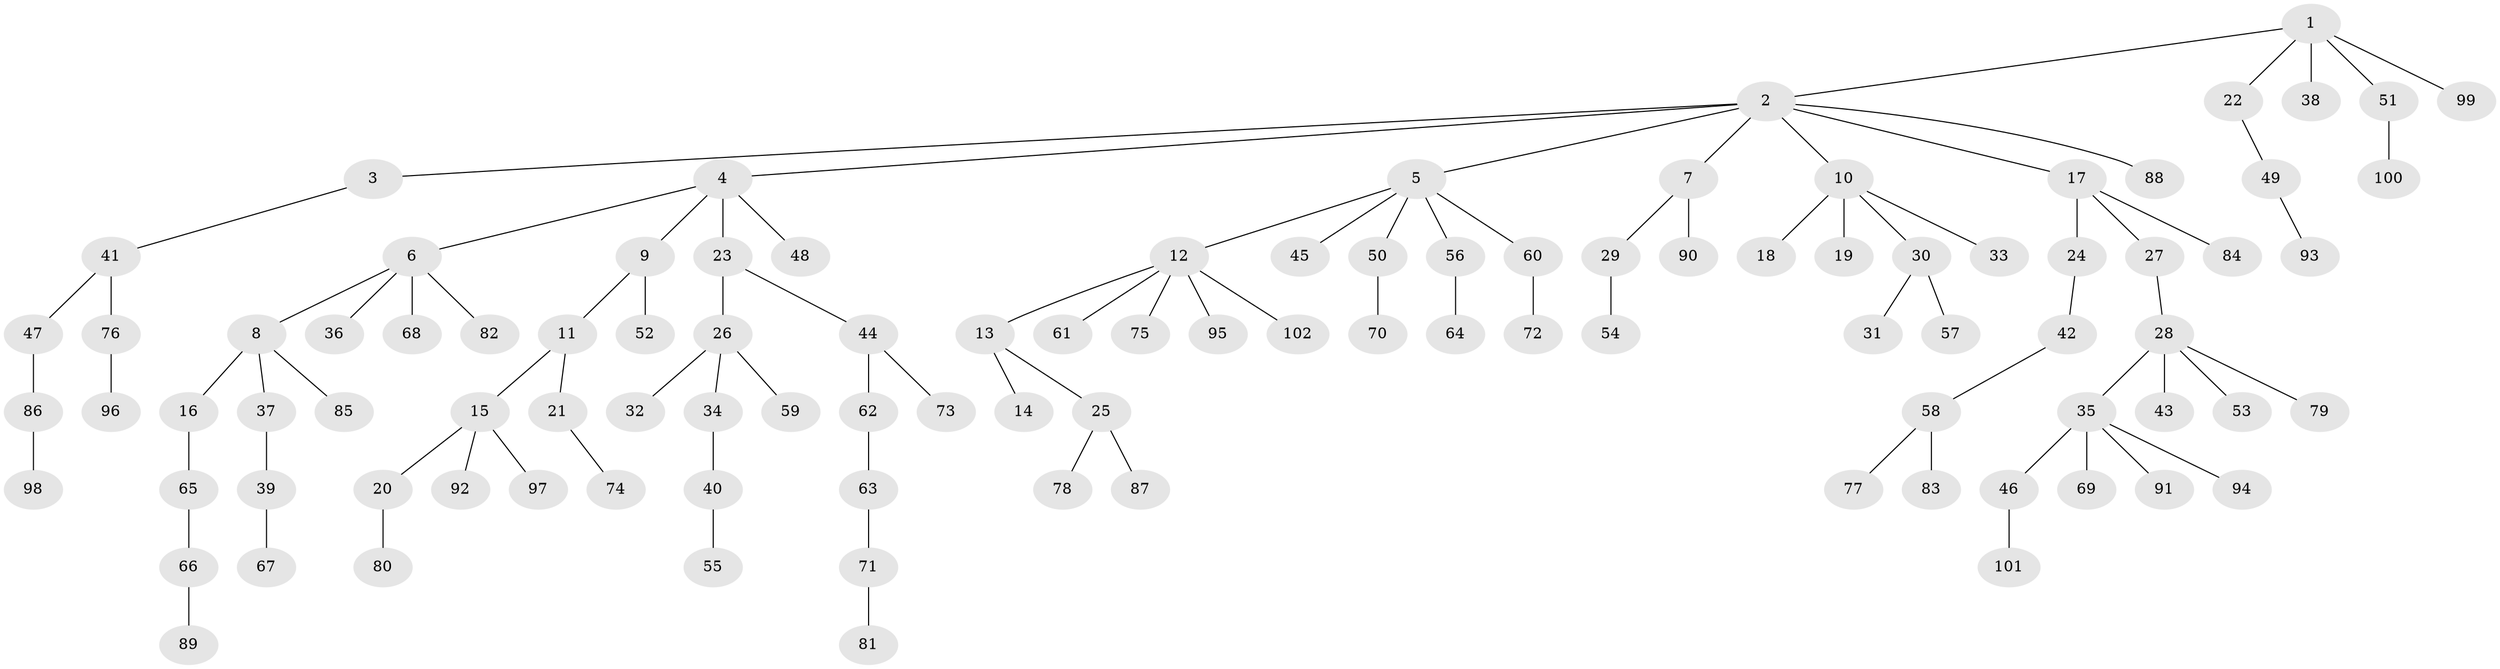 // coarse degree distribution, {5: 0.041666666666666664, 11: 0.013888888888888888, 3: 0.06944444444444445, 4: 0.08333333333333333, 2: 0.20833333333333334, 6: 0.013888888888888888, 1: 0.5694444444444444}
// Generated by graph-tools (version 1.1) at 2025/52/02/27/25 19:52:10]
// undirected, 102 vertices, 101 edges
graph export_dot {
graph [start="1"]
  node [color=gray90,style=filled];
  1;
  2;
  3;
  4;
  5;
  6;
  7;
  8;
  9;
  10;
  11;
  12;
  13;
  14;
  15;
  16;
  17;
  18;
  19;
  20;
  21;
  22;
  23;
  24;
  25;
  26;
  27;
  28;
  29;
  30;
  31;
  32;
  33;
  34;
  35;
  36;
  37;
  38;
  39;
  40;
  41;
  42;
  43;
  44;
  45;
  46;
  47;
  48;
  49;
  50;
  51;
  52;
  53;
  54;
  55;
  56;
  57;
  58;
  59;
  60;
  61;
  62;
  63;
  64;
  65;
  66;
  67;
  68;
  69;
  70;
  71;
  72;
  73;
  74;
  75;
  76;
  77;
  78;
  79;
  80;
  81;
  82;
  83;
  84;
  85;
  86;
  87;
  88;
  89;
  90;
  91;
  92;
  93;
  94;
  95;
  96;
  97;
  98;
  99;
  100;
  101;
  102;
  1 -- 2;
  1 -- 22;
  1 -- 38;
  1 -- 51;
  1 -- 99;
  2 -- 3;
  2 -- 4;
  2 -- 5;
  2 -- 7;
  2 -- 10;
  2 -- 17;
  2 -- 88;
  3 -- 41;
  4 -- 6;
  4 -- 9;
  4 -- 23;
  4 -- 48;
  5 -- 12;
  5 -- 45;
  5 -- 50;
  5 -- 56;
  5 -- 60;
  6 -- 8;
  6 -- 36;
  6 -- 68;
  6 -- 82;
  7 -- 29;
  7 -- 90;
  8 -- 16;
  8 -- 37;
  8 -- 85;
  9 -- 11;
  9 -- 52;
  10 -- 18;
  10 -- 19;
  10 -- 30;
  10 -- 33;
  11 -- 15;
  11 -- 21;
  12 -- 13;
  12 -- 61;
  12 -- 75;
  12 -- 95;
  12 -- 102;
  13 -- 14;
  13 -- 25;
  15 -- 20;
  15 -- 92;
  15 -- 97;
  16 -- 65;
  17 -- 24;
  17 -- 27;
  17 -- 84;
  20 -- 80;
  21 -- 74;
  22 -- 49;
  23 -- 26;
  23 -- 44;
  24 -- 42;
  25 -- 78;
  25 -- 87;
  26 -- 32;
  26 -- 34;
  26 -- 59;
  27 -- 28;
  28 -- 35;
  28 -- 43;
  28 -- 53;
  28 -- 79;
  29 -- 54;
  30 -- 31;
  30 -- 57;
  34 -- 40;
  35 -- 46;
  35 -- 69;
  35 -- 91;
  35 -- 94;
  37 -- 39;
  39 -- 67;
  40 -- 55;
  41 -- 47;
  41 -- 76;
  42 -- 58;
  44 -- 62;
  44 -- 73;
  46 -- 101;
  47 -- 86;
  49 -- 93;
  50 -- 70;
  51 -- 100;
  56 -- 64;
  58 -- 77;
  58 -- 83;
  60 -- 72;
  62 -- 63;
  63 -- 71;
  65 -- 66;
  66 -- 89;
  71 -- 81;
  76 -- 96;
  86 -- 98;
}
